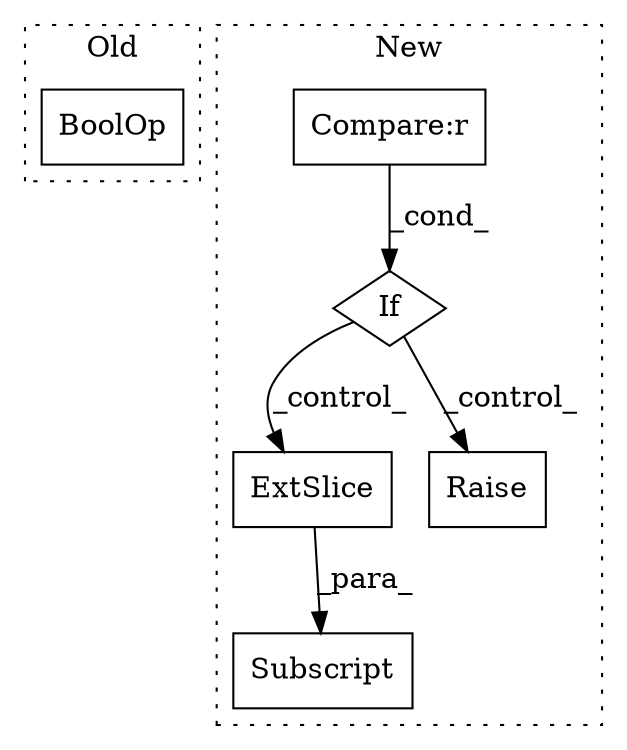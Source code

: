 digraph G {
subgraph cluster0 {
1 [label="BoolOp" a="72" s="4224" l="35" shape="box"];
label = "Old";
style="dotted";
}
subgraph cluster1 {
2 [label="ExtSlice" a="85" s="4939" l="2" shape="box"];
3 [label="Subscript" a="63" s="4939,0" l="15,0" shape="box"];
4 [label="If" a="96" s="4271" l="3" shape="diamond"];
5 [label="Raise" a="91" s="4302" l="6" shape="box"];
6 [label="Compare:r" a="40" s="4274" l="14" shape="box"];
label = "New";
style="dotted";
}
2 -> 3 [label="_para_"];
4 -> 5 [label="_control_"];
4 -> 2 [label="_control_"];
6 -> 4 [label="_cond_"];
}
